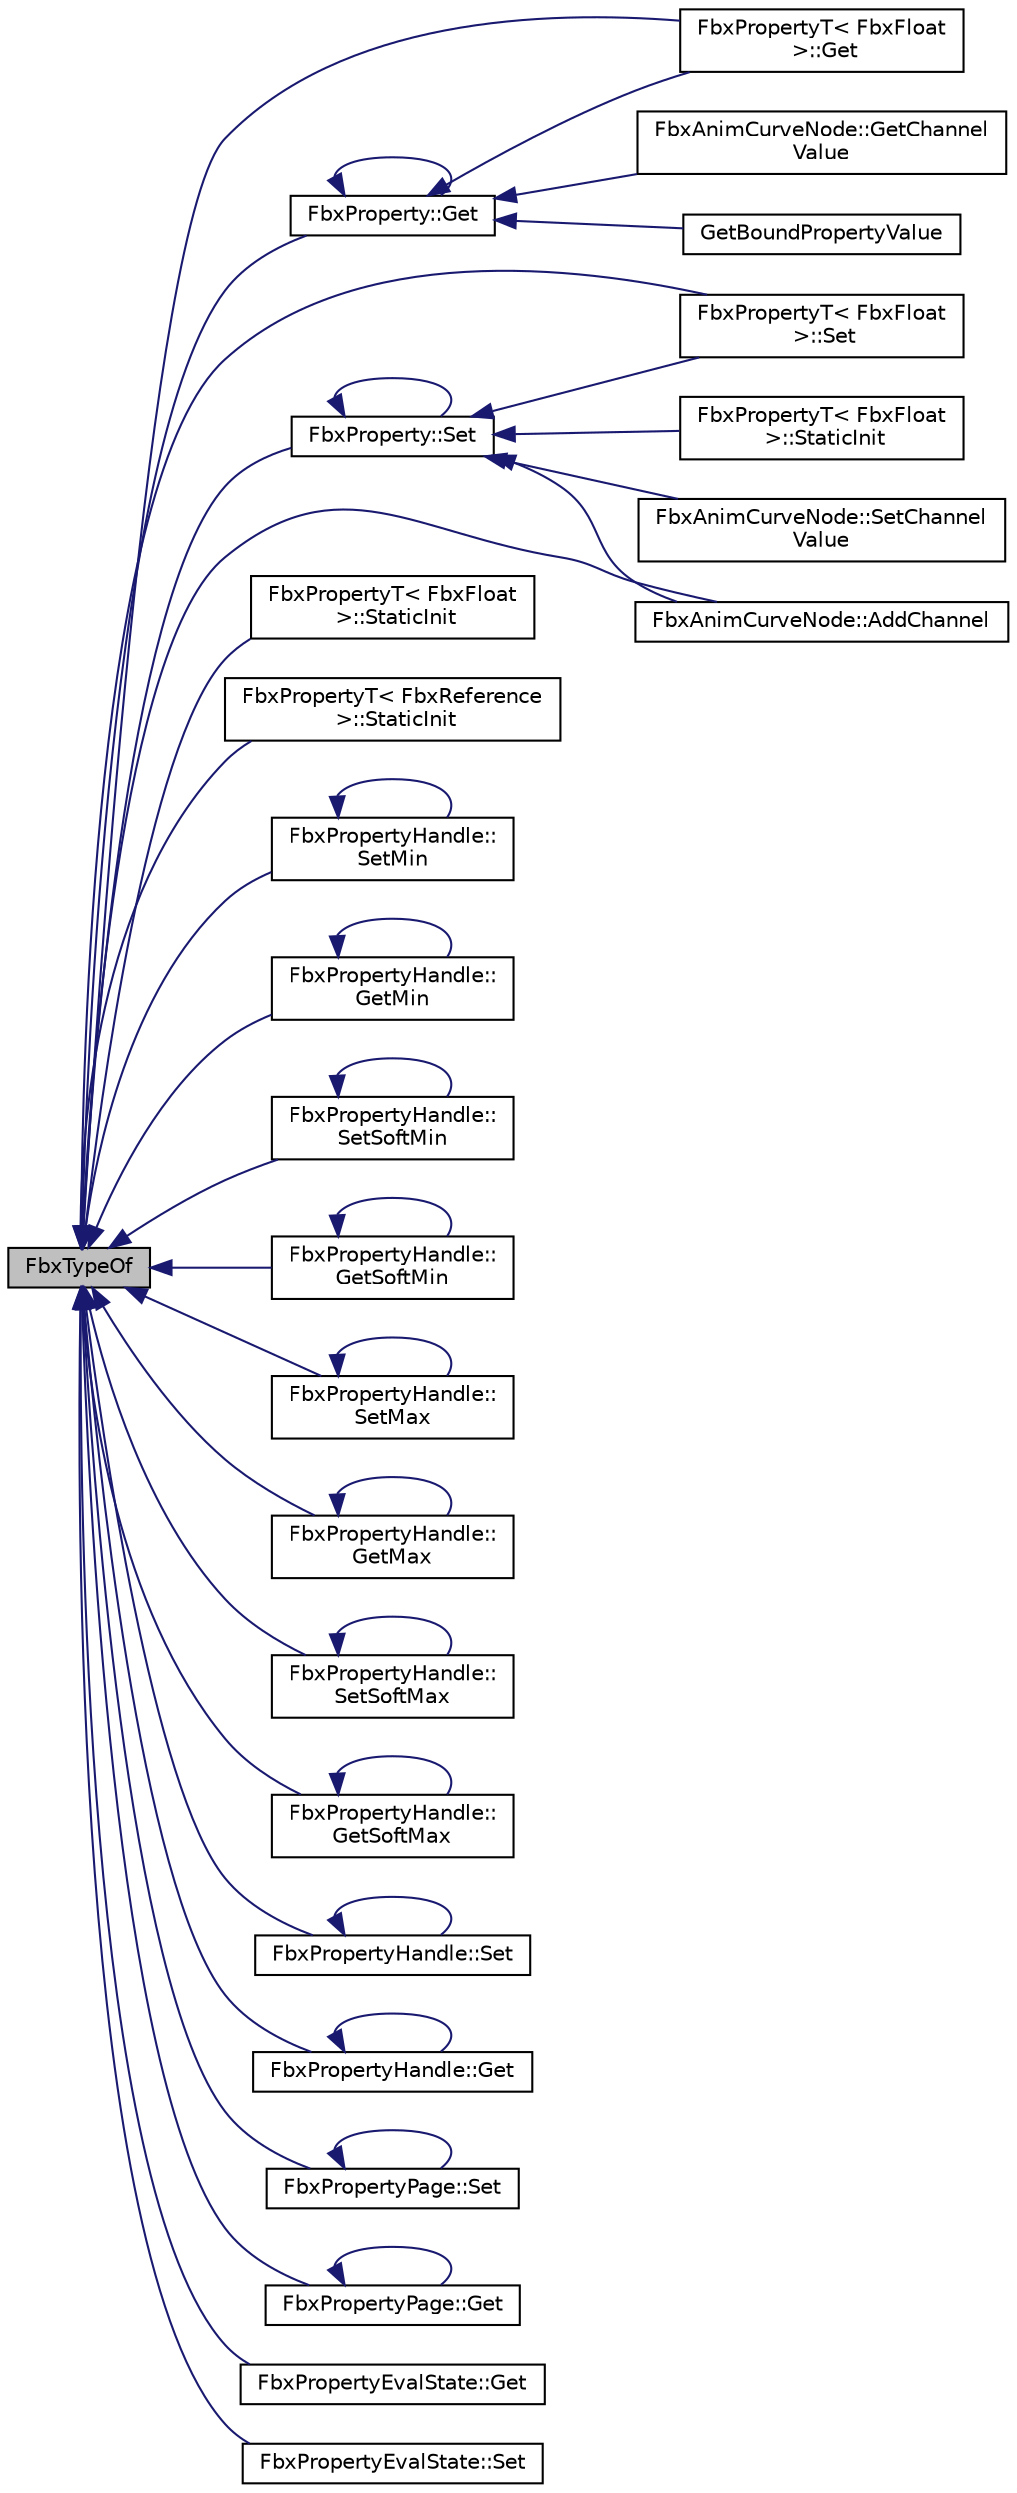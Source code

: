digraph "FbxTypeOf"
{
  edge [fontname="Helvetica",fontsize="10",labelfontname="Helvetica",labelfontsize="10"];
  node [fontname="Helvetica",fontsize="10",shape=record];
  rankdir="LR";
  Node925 [label="FbxTypeOf",height=0.2,width=0.4,color="black", fillcolor="grey75", style="filled", fontcolor="black"];
  Node925 -> Node926 [dir="back",color="midnightblue",fontsize="10",style="solid",fontname="Helvetica"];
  Node926 [label="FbxProperty::Get",height=0.2,width=0.4,color="black", fillcolor="white", style="filled",URL="$class_fbx_property.html#a7d3760c0aec45b51823c57f62a08dc46"];
  Node926 -> Node926 [dir="back",color="midnightblue",fontsize="10",style="solid",fontname="Helvetica"];
  Node926 -> Node927 [dir="back",color="midnightblue",fontsize="10",style="solid",fontname="Helvetica"];
  Node927 [label="FbxPropertyT\< FbxFloat\l \>::Get",height=0.2,width=0.4,color="black", fillcolor="white", style="filled",URL="$class_fbx_property_t.html#aed683fb109a3a7b1fa4eacd648ae2478"];
  Node926 -> Node928 [dir="back",color="midnightblue",fontsize="10",style="solid",fontname="Helvetica"];
  Node928 [label="FbxAnimCurveNode::GetChannel\lValue",height=0.2,width=0.4,color="black", fillcolor="white", style="filled",URL="$class_fbx_anim_curve_node.html#ab9d76b0fea168dfe928ec2385e43c716"];
  Node926 -> Node929 [dir="back",color="midnightblue",fontsize="10",style="solid",fontname="Helvetica"];
  Node929 [label="GetBoundPropertyValue",height=0.2,width=0.4,color="black", fillcolor="white", style="filled",URL="$fbximplementationutils_8h.html#a096e79a1c0fe368971a2e2eea8031a37"];
  Node925 -> Node930 [dir="back",color="midnightblue",fontsize="10",style="solid",fontname="Helvetica"];
  Node930 [label="FbxProperty::Set",height=0.2,width=0.4,color="black", fillcolor="white", style="filled",URL="$class_fbx_property.html#a7854464326c74ce7caee2a4263284a46"];
  Node930 -> Node930 [dir="back",color="midnightblue",fontsize="10",style="solid",fontname="Helvetica"];
  Node930 -> Node931 [dir="back",color="midnightblue",fontsize="10",style="solid",fontname="Helvetica"];
  Node931 [label="FbxPropertyT\< FbxFloat\l \>::StaticInit",height=0.2,width=0.4,color="black", fillcolor="white", style="filled",URL="$class_fbx_property_t.html#a713fb50a6ca1f7b52f3a24447b2542a2"];
  Node930 -> Node932 [dir="back",color="midnightblue",fontsize="10",style="solid",fontname="Helvetica"];
  Node932 [label="FbxPropertyT\< FbxFloat\l \>::Set",height=0.2,width=0.4,color="black", fillcolor="white", style="filled",URL="$class_fbx_property_t.html#a7245e9041d26955a5c2f31fc40b63228"];
  Node930 -> Node933 [dir="back",color="midnightblue",fontsize="10",style="solid",fontname="Helvetica"];
  Node933 [label="FbxAnimCurveNode::AddChannel",height=0.2,width=0.4,color="black", fillcolor="white", style="filled",URL="$class_fbx_anim_curve_node.html#a985772edb8c85825adfef69c6bd06627"];
  Node930 -> Node934 [dir="back",color="midnightblue",fontsize="10",style="solid",fontname="Helvetica"];
  Node934 [label="FbxAnimCurveNode::SetChannel\lValue",height=0.2,width=0.4,color="black", fillcolor="white", style="filled",URL="$class_fbx_anim_curve_node.html#a0efefd96f733f636d7aa95148be08726"];
  Node925 -> Node935 [dir="back",color="midnightblue",fontsize="10",style="solid",fontname="Helvetica"];
  Node935 [label="FbxPropertyT\< FbxFloat\l \>::StaticInit",height=0.2,width=0.4,color="black", fillcolor="white", style="filled",URL="$class_fbx_property_t.html#a02493c4d2553aea533bcca9ee6e0c935"];
  Node925 -> Node932 [dir="back",color="midnightblue",fontsize="10",style="solid",fontname="Helvetica"];
  Node925 -> Node927 [dir="back",color="midnightblue",fontsize="10",style="solid",fontname="Helvetica"];
  Node925 -> Node936 [dir="back",color="midnightblue",fontsize="10",style="solid",fontname="Helvetica"];
  Node936 [label="FbxPropertyT\< FbxReference\l \>::StaticInit",height=0.2,width=0.4,color="black", fillcolor="white", style="filled",URL="$class_fbx_property_t_3_01_fbx_reference_01_4.html#ae40af651436b9b3df5bbb049e512421d"];
  Node925 -> Node937 [dir="back",color="midnightblue",fontsize="10",style="solid",fontname="Helvetica"];
  Node937 [label="FbxPropertyHandle::\lSetMin",height=0.2,width=0.4,color="black", fillcolor="white", style="filled",URL="$class_fbx_property_handle.html#ab37a7e2831a4ca20879d4b8b57877361"];
  Node937 -> Node937 [dir="back",color="midnightblue",fontsize="10",style="solid",fontname="Helvetica"];
  Node925 -> Node938 [dir="back",color="midnightblue",fontsize="10",style="solid",fontname="Helvetica"];
  Node938 [label="FbxPropertyHandle::\lGetMin",height=0.2,width=0.4,color="black", fillcolor="white", style="filled",URL="$class_fbx_property_handle.html#a82ce751c67e19e87294a0083f09133c6"];
  Node938 -> Node938 [dir="back",color="midnightblue",fontsize="10",style="solid",fontname="Helvetica"];
  Node925 -> Node939 [dir="back",color="midnightblue",fontsize="10",style="solid",fontname="Helvetica"];
  Node939 [label="FbxPropertyHandle::\lSetSoftMin",height=0.2,width=0.4,color="black", fillcolor="white", style="filled",URL="$class_fbx_property_handle.html#a636d40ff360385c71587813842f6d004"];
  Node939 -> Node939 [dir="back",color="midnightblue",fontsize="10",style="solid",fontname="Helvetica"];
  Node925 -> Node940 [dir="back",color="midnightblue",fontsize="10",style="solid",fontname="Helvetica"];
  Node940 [label="FbxPropertyHandle::\lGetSoftMin",height=0.2,width=0.4,color="black", fillcolor="white", style="filled",URL="$class_fbx_property_handle.html#a1f2a64b0088928db88a25dccb7c7d190"];
  Node940 -> Node940 [dir="back",color="midnightblue",fontsize="10",style="solid",fontname="Helvetica"];
  Node925 -> Node941 [dir="back",color="midnightblue",fontsize="10",style="solid",fontname="Helvetica"];
  Node941 [label="FbxPropertyHandle::\lSetMax",height=0.2,width=0.4,color="black", fillcolor="white", style="filled",URL="$class_fbx_property_handle.html#abda2411b3b6fb98963c1009b3c2e1425"];
  Node941 -> Node941 [dir="back",color="midnightblue",fontsize="10",style="solid",fontname="Helvetica"];
  Node925 -> Node942 [dir="back",color="midnightblue",fontsize="10",style="solid",fontname="Helvetica"];
  Node942 [label="FbxPropertyHandle::\lGetMax",height=0.2,width=0.4,color="black", fillcolor="white", style="filled",URL="$class_fbx_property_handle.html#a170bbeb8c9dc5a4a1a1de93a9328f897"];
  Node942 -> Node942 [dir="back",color="midnightblue",fontsize="10",style="solid",fontname="Helvetica"];
  Node925 -> Node943 [dir="back",color="midnightblue",fontsize="10",style="solid",fontname="Helvetica"];
  Node943 [label="FbxPropertyHandle::\lSetSoftMax",height=0.2,width=0.4,color="black", fillcolor="white", style="filled",URL="$class_fbx_property_handle.html#a2581fff85d3c2e73c99d16f2b9c1a66e"];
  Node943 -> Node943 [dir="back",color="midnightblue",fontsize="10",style="solid",fontname="Helvetica"];
  Node925 -> Node944 [dir="back",color="midnightblue",fontsize="10",style="solid",fontname="Helvetica"];
  Node944 [label="FbxPropertyHandle::\lGetSoftMax",height=0.2,width=0.4,color="black", fillcolor="white", style="filled",URL="$class_fbx_property_handle.html#a302beaa7745f9f5f3cd92e7b4f42d576"];
  Node944 -> Node944 [dir="back",color="midnightblue",fontsize="10",style="solid",fontname="Helvetica"];
  Node925 -> Node945 [dir="back",color="midnightblue",fontsize="10",style="solid",fontname="Helvetica"];
  Node945 [label="FbxPropertyHandle::Set",height=0.2,width=0.4,color="black", fillcolor="white", style="filled",URL="$class_fbx_property_handle.html#adb42ced01547310727f58275d2a9463c"];
  Node945 -> Node945 [dir="back",color="midnightblue",fontsize="10",style="solid",fontname="Helvetica"];
  Node925 -> Node946 [dir="back",color="midnightblue",fontsize="10",style="solid",fontname="Helvetica"];
  Node946 [label="FbxPropertyHandle::Get",height=0.2,width=0.4,color="black", fillcolor="white", style="filled",URL="$class_fbx_property_handle.html#af67a0926e9905c19cc7b2a60b4d89adb"];
  Node946 -> Node946 [dir="back",color="midnightblue",fontsize="10",style="solid",fontname="Helvetica"];
  Node925 -> Node947 [dir="back",color="midnightblue",fontsize="10",style="solid",fontname="Helvetica"];
  Node947 [label="FbxPropertyPage::Set",height=0.2,width=0.4,color="black", fillcolor="white", style="filled",URL="$class_fbx_property_page.html#a33ab1efe617ddf50b88ed19cb77161a5"];
  Node947 -> Node947 [dir="back",color="midnightblue",fontsize="10",style="solid",fontname="Helvetica"];
  Node925 -> Node948 [dir="back",color="midnightblue",fontsize="10",style="solid",fontname="Helvetica"];
  Node948 [label="FbxPropertyPage::Get",height=0.2,width=0.4,color="black", fillcolor="white", style="filled",URL="$class_fbx_property_page.html#aa62e55d7ed620c9b7072019fb0408aaf"];
  Node948 -> Node948 [dir="back",color="midnightblue",fontsize="10",style="solid",fontname="Helvetica"];
  Node925 -> Node933 [dir="back",color="midnightblue",fontsize="10",style="solid",fontname="Helvetica"];
  Node925 -> Node949 [dir="back",color="midnightblue",fontsize="10",style="solid",fontname="Helvetica"];
  Node949 [label="FbxPropertyEvalState::Get",height=0.2,width=0.4,color="black", fillcolor="white", style="filled",URL="$class_fbx_property_eval_state.html#ad844efab953b35bcb5539f0c5667db0b"];
  Node925 -> Node950 [dir="back",color="midnightblue",fontsize="10",style="solid",fontname="Helvetica"];
  Node950 [label="FbxPropertyEvalState::Set",height=0.2,width=0.4,color="black", fillcolor="white", style="filled",URL="$class_fbx_property_eval_state.html#ae6e8cdc04a89d508399aeb2d125eb4b7"];
}
